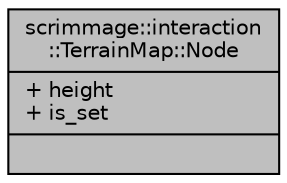digraph "scrimmage::interaction::TerrainMap::Node"
{
 // LATEX_PDF_SIZE
  edge [fontname="Helvetica",fontsize="10",labelfontname="Helvetica",labelfontsize="10"];
  node [fontname="Helvetica",fontsize="10",shape=record];
  Node1 [label="{scrimmage::interaction\l::TerrainMap::Node\n|+ height\l+ is_set\l|}",height=0.2,width=0.4,color="black", fillcolor="grey75", style="filled", fontcolor="black",tooltip=" "];
}

